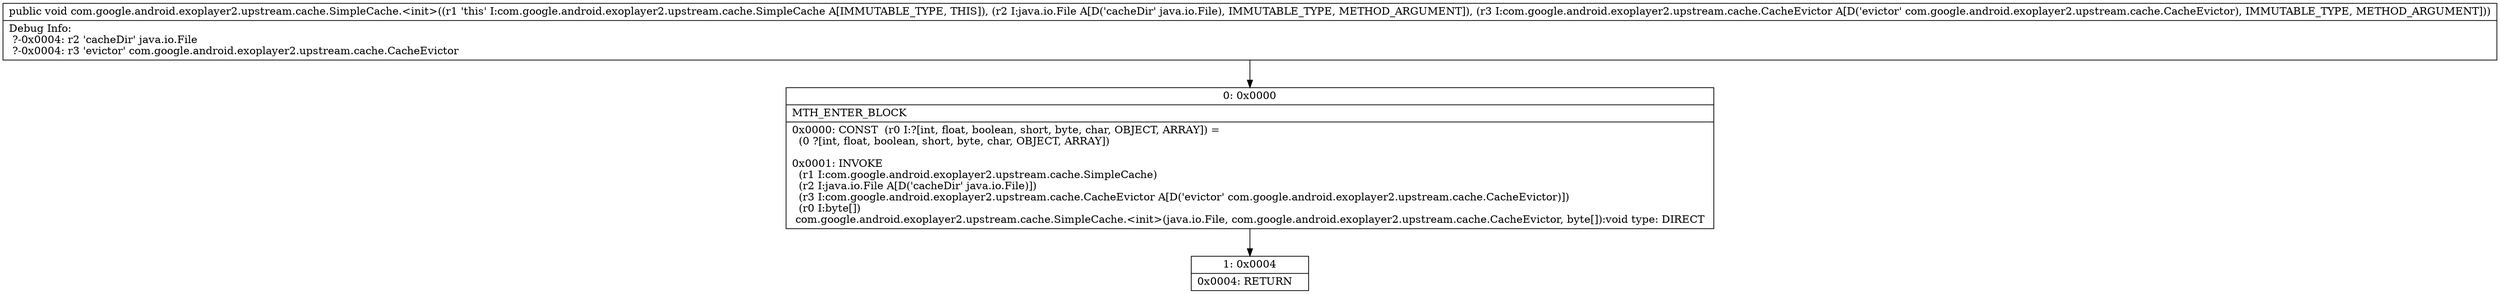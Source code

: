 digraph "CFG forcom.google.android.exoplayer2.upstream.cache.SimpleCache.\<init\>(Ljava\/io\/File;Lcom\/google\/android\/exoplayer2\/upstream\/cache\/CacheEvictor;)V" {
Node_0 [shape=record,label="{0\:\ 0x0000|MTH_ENTER_BLOCK\l|0x0000: CONST  (r0 I:?[int, float, boolean, short, byte, char, OBJECT, ARRAY]) = \l  (0 ?[int, float, boolean, short, byte, char, OBJECT, ARRAY])\l \l0x0001: INVOKE  \l  (r1 I:com.google.android.exoplayer2.upstream.cache.SimpleCache)\l  (r2 I:java.io.File A[D('cacheDir' java.io.File)])\l  (r3 I:com.google.android.exoplayer2.upstream.cache.CacheEvictor A[D('evictor' com.google.android.exoplayer2.upstream.cache.CacheEvictor)])\l  (r0 I:byte[])\l com.google.android.exoplayer2.upstream.cache.SimpleCache.\<init\>(java.io.File, com.google.android.exoplayer2.upstream.cache.CacheEvictor, byte[]):void type: DIRECT \l}"];
Node_1 [shape=record,label="{1\:\ 0x0004|0x0004: RETURN   \l}"];
MethodNode[shape=record,label="{public void com.google.android.exoplayer2.upstream.cache.SimpleCache.\<init\>((r1 'this' I:com.google.android.exoplayer2.upstream.cache.SimpleCache A[IMMUTABLE_TYPE, THIS]), (r2 I:java.io.File A[D('cacheDir' java.io.File), IMMUTABLE_TYPE, METHOD_ARGUMENT]), (r3 I:com.google.android.exoplayer2.upstream.cache.CacheEvictor A[D('evictor' com.google.android.exoplayer2.upstream.cache.CacheEvictor), IMMUTABLE_TYPE, METHOD_ARGUMENT]))  | Debug Info:\l  ?\-0x0004: r2 'cacheDir' java.io.File\l  ?\-0x0004: r3 'evictor' com.google.android.exoplayer2.upstream.cache.CacheEvictor\l}"];
MethodNode -> Node_0;
Node_0 -> Node_1;
}


